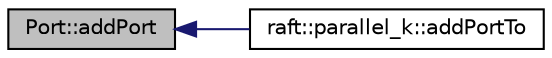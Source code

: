 digraph "Port::addPort"
{
 // INTERACTIVE_SVG=YES
  bgcolor="transparent";
  edge [fontname="Helvetica",fontsize="10",labelfontname="Helvetica",labelfontsize="10"];
  node [fontname="Helvetica",fontsize="10",shape=record];
  rankdir="LR";
  Node1 [label="Port::addPort",height=0.2,width=0.4,color="black", fillcolor="grey75", style="filled", fontcolor="black"];
  Node1 -> Node2 [dir="back",color="midnightblue",fontsize="10",style="solid",fontname="Helvetica"];
  Node2 [label="raft::parallel_k::addPortTo",height=0.2,width=0.4,color="black",URL="$classraft_1_1parallel__k.html#a73b5ea02ddaf42293de155d0f256c854"];
}
